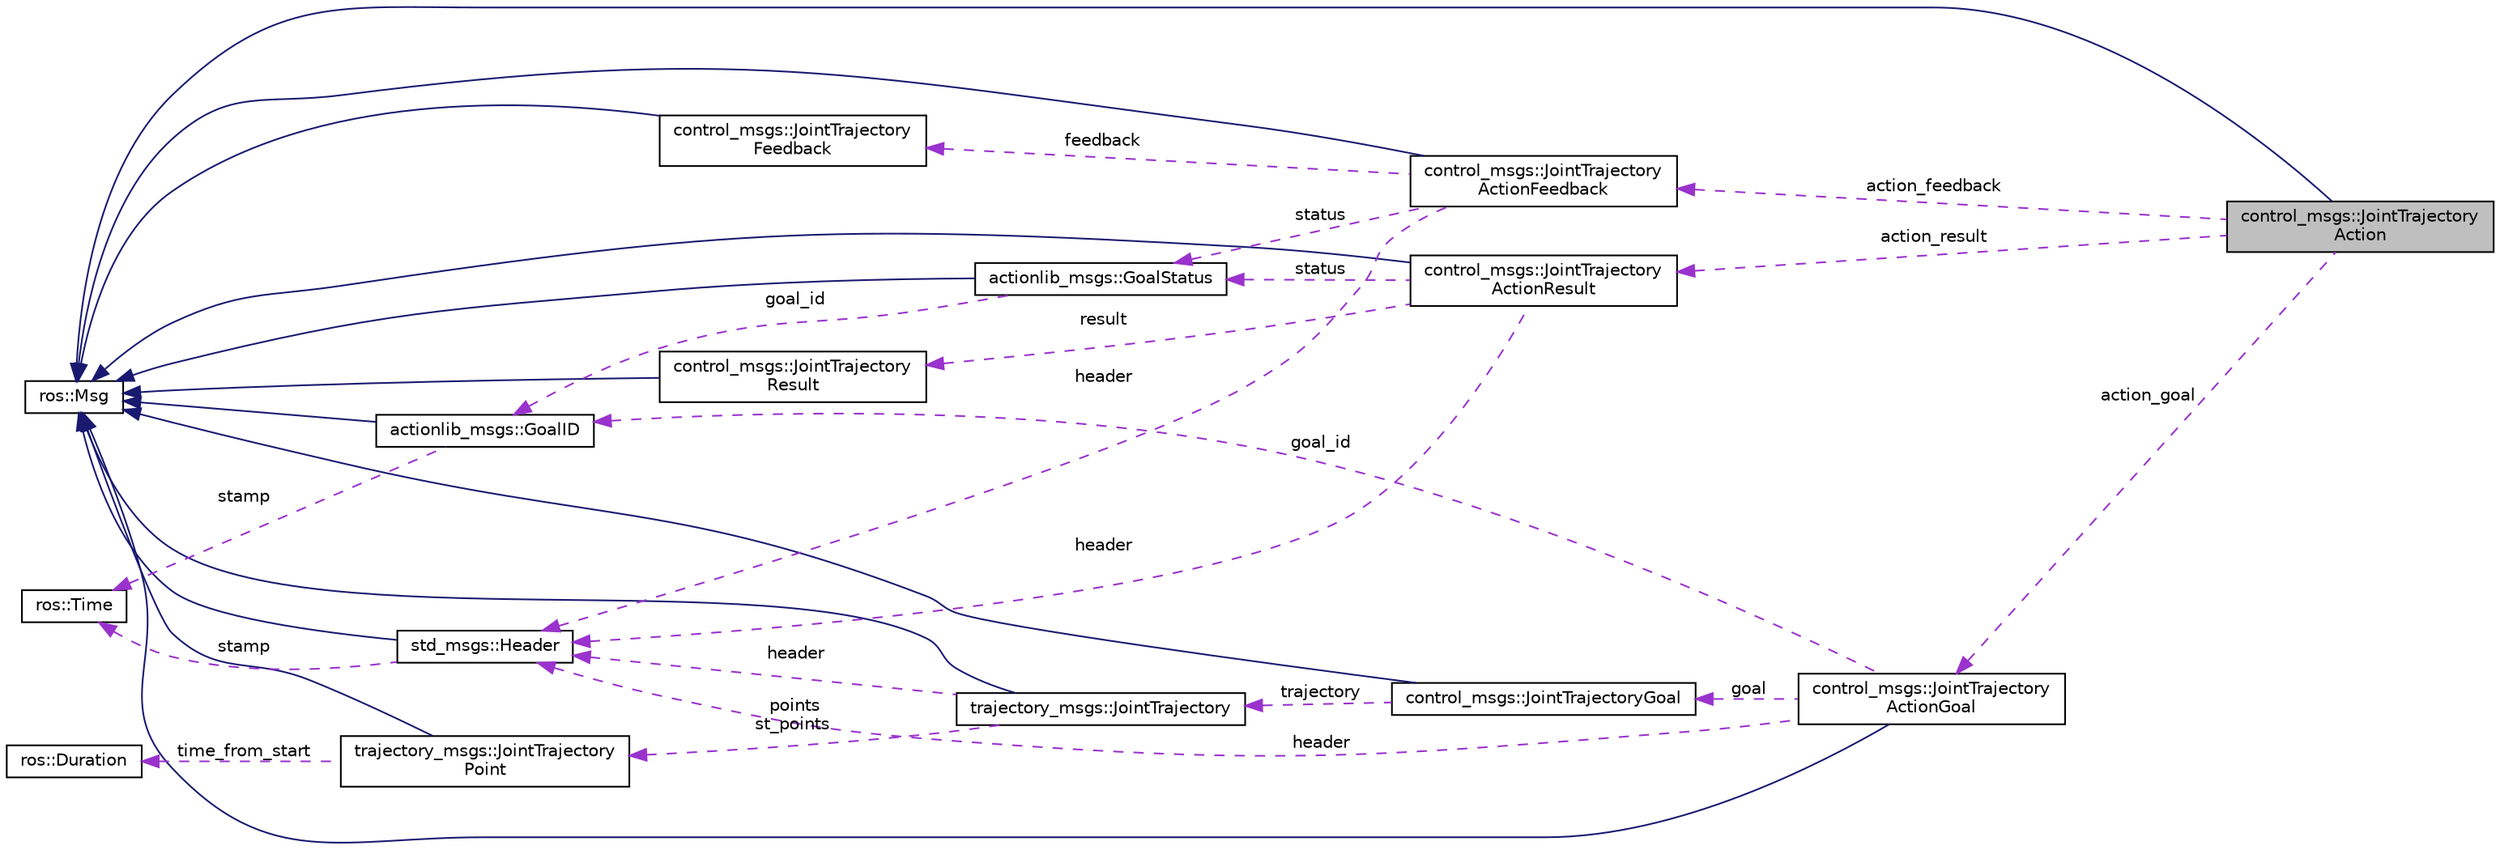 digraph "control_msgs::JointTrajectoryAction"
{
  edge [fontname="Helvetica",fontsize="10",labelfontname="Helvetica",labelfontsize="10"];
  node [fontname="Helvetica",fontsize="10",shape=record];
  rankdir="LR";
  Node1 [label="control_msgs::JointTrajectory\lAction",height=0.2,width=0.4,color="black", fillcolor="grey75", style="filled" fontcolor="black"];
  Node2 -> Node1 [dir="back",color="midnightblue",fontsize="10",style="solid",fontname="Helvetica"];
  Node2 [label="ros::Msg",height=0.2,width=0.4,color="black", fillcolor="white", style="filled",URL="$classros_1_1_msg.html"];
  Node3 -> Node1 [dir="back",color="darkorchid3",fontsize="10",style="dashed",label=" action_result" ,fontname="Helvetica"];
  Node3 [label="control_msgs::JointTrajectory\lActionResult",height=0.2,width=0.4,color="black", fillcolor="white", style="filled",URL="$classcontrol__msgs_1_1_joint_trajectory_action_result.html"];
  Node2 -> Node3 [dir="back",color="midnightblue",fontsize="10",style="solid",fontname="Helvetica"];
  Node4 -> Node3 [dir="back",color="darkorchid3",fontsize="10",style="dashed",label=" result" ,fontname="Helvetica"];
  Node4 [label="control_msgs::JointTrajectory\lResult",height=0.2,width=0.4,color="black", fillcolor="white", style="filled",URL="$classcontrol__msgs_1_1_joint_trajectory_result.html"];
  Node2 -> Node4 [dir="back",color="midnightblue",fontsize="10",style="solid",fontname="Helvetica"];
  Node5 -> Node3 [dir="back",color="darkorchid3",fontsize="10",style="dashed",label=" status" ,fontname="Helvetica"];
  Node5 [label="actionlib_msgs::GoalStatus",height=0.2,width=0.4,color="black", fillcolor="white", style="filled",URL="$classactionlib__msgs_1_1_goal_status.html"];
  Node2 -> Node5 [dir="back",color="midnightblue",fontsize="10",style="solid",fontname="Helvetica"];
  Node6 -> Node5 [dir="back",color="darkorchid3",fontsize="10",style="dashed",label=" goal_id" ,fontname="Helvetica"];
  Node6 [label="actionlib_msgs::GoalID",height=0.2,width=0.4,color="black", fillcolor="white", style="filled",URL="$classactionlib__msgs_1_1_goal_i_d.html"];
  Node2 -> Node6 [dir="back",color="midnightblue",fontsize="10",style="solid",fontname="Helvetica"];
  Node7 -> Node6 [dir="back",color="darkorchid3",fontsize="10",style="dashed",label=" stamp" ,fontname="Helvetica"];
  Node7 [label="ros::Time",height=0.2,width=0.4,color="black", fillcolor="white", style="filled",URL="$classros_1_1_time.html"];
  Node8 -> Node3 [dir="back",color="darkorchid3",fontsize="10",style="dashed",label=" header" ,fontname="Helvetica"];
  Node8 [label="std_msgs::Header",height=0.2,width=0.4,color="black", fillcolor="white", style="filled",URL="$classstd__msgs_1_1_header.html"];
  Node2 -> Node8 [dir="back",color="midnightblue",fontsize="10",style="solid",fontname="Helvetica"];
  Node7 -> Node8 [dir="back",color="darkorchid3",fontsize="10",style="dashed",label=" stamp" ,fontname="Helvetica"];
  Node9 -> Node1 [dir="back",color="darkorchid3",fontsize="10",style="dashed",label=" action_goal" ,fontname="Helvetica"];
  Node9 [label="control_msgs::JointTrajectory\lActionGoal",height=0.2,width=0.4,color="black", fillcolor="white", style="filled",URL="$classcontrol__msgs_1_1_joint_trajectory_action_goal.html"];
  Node2 -> Node9 [dir="back",color="midnightblue",fontsize="10",style="solid",fontname="Helvetica"];
  Node6 -> Node9 [dir="back",color="darkorchid3",fontsize="10",style="dashed",label=" goal_id" ,fontname="Helvetica"];
  Node10 -> Node9 [dir="back",color="darkorchid3",fontsize="10",style="dashed",label=" goal" ,fontname="Helvetica"];
  Node10 [label="control_msgs::JointTrajectoryGoal",height=0.2,width=0.4,color="black", fillcolor="white", style="filled",URL="$classcontrol__msgs_1_1_joint_trajectory_goal.html"];
  Node2 -> Node10 [dir="back",color="midnightblue",fontsize="10",style="solid",fontname="Helvetica"];
  Node11 -> Node10 [dir="back",color="darkorchid3",fontsize="10",style="dashed",label=" trajectory" ,fontname="Helvetica"];
  Node11 [label="trajectory_msgs::JointTrajectory",height=0.2,width=0.4,color="black", fillcolor="white", style="filled",URL="$classtrajectory__msgs_1_1_joint_trajectory.html"];
  Node2 -> Node11 [dir="back",color="midnightblue",fontsize="10",style="solid",fontname="Helvetica"];
  Node12 -> Node11 [dir="back",color="darkorchid3",fontsize="10",style="dashed",label=" points\nst_points" ,fontname="Helvetica"];
  Node12 [label="trajectory_msgs::JointTrajectory\lPoint",height=0.2,width=0.4,color="black", fillcolor="white", style="filled",URL="$classtrajectory__msgs_1_1_joint_trajectory_point.html"];
  Node2 -> Node12 [dir="back",color="midnightblue",fontsize="10",style="solid",fontname="Helvetica"];
  Node13 -> Node12 [dir="back",color="darkorchid3",fontsize="10",style="dashed",label=" time_from_start" ,fontname="Helvetica"];
  Node13 [label="ros::Duration",height=0.2,width=0.4,color="black", fillcolor="white", style="filled",URL="$classros_1_1_duration.html"];
  Node8 -> Node11 [dir="back",color="darkorchid3",fontsize="10",style="dashed",label=" header" ,fontname="Helvetica"];
  Node8 -> Node9 [dir="back",color="darkorchid3",fontsize="10",style="dashed",label=" header" ,fontname="Helvetica"];
  Node14 -> Node1 [dir="back",color="darkorchid3",fontsize="10",style="dashed",label=" action_feedback" ,fontname="Helvetica"];
  Node14 [label="control_msgs::JointTrajectory\lActionFeedback",height=0.2,width=0.4,color="black", fillcolor="white", style="filled",URL="$classcontrol__msgs_1_1_joint_trajectory_action_feedback.html"];
  Node2 -> Node14 [dir="back",color="midnightblue",fontsize="10",style="solid",fontname="Helvetica"];
  Node15 -> Node14 [dir="back",color="darkorchid3",fontsize="10",style="dashed",label=" feedback" ,fontname="Helvetica"];
  Node15 [label="control_msgs::JointTrajectory\lFeedback",height=0.2,width=0.4,color="black", fillcolor="white", style="filled",URL="$classcontrol__msgs_1_1_joint_trajectory_feedback.html"];
  Node2 -> Node15 [dir="back",color="midnightblue",fontsize="10",style="solid",fontname="Helvetica"];
  Node5 -> Node14 [dir="back",color="darkorchid3",fontsize="10",style="dashed",label=" status" ,fontname="Helvetica"];
  Node8 -> Node14 [dir="back",color="darkorchid3",fontsize="10",style="dashed",label=" header" ,fontname="Helvetica"];
}
